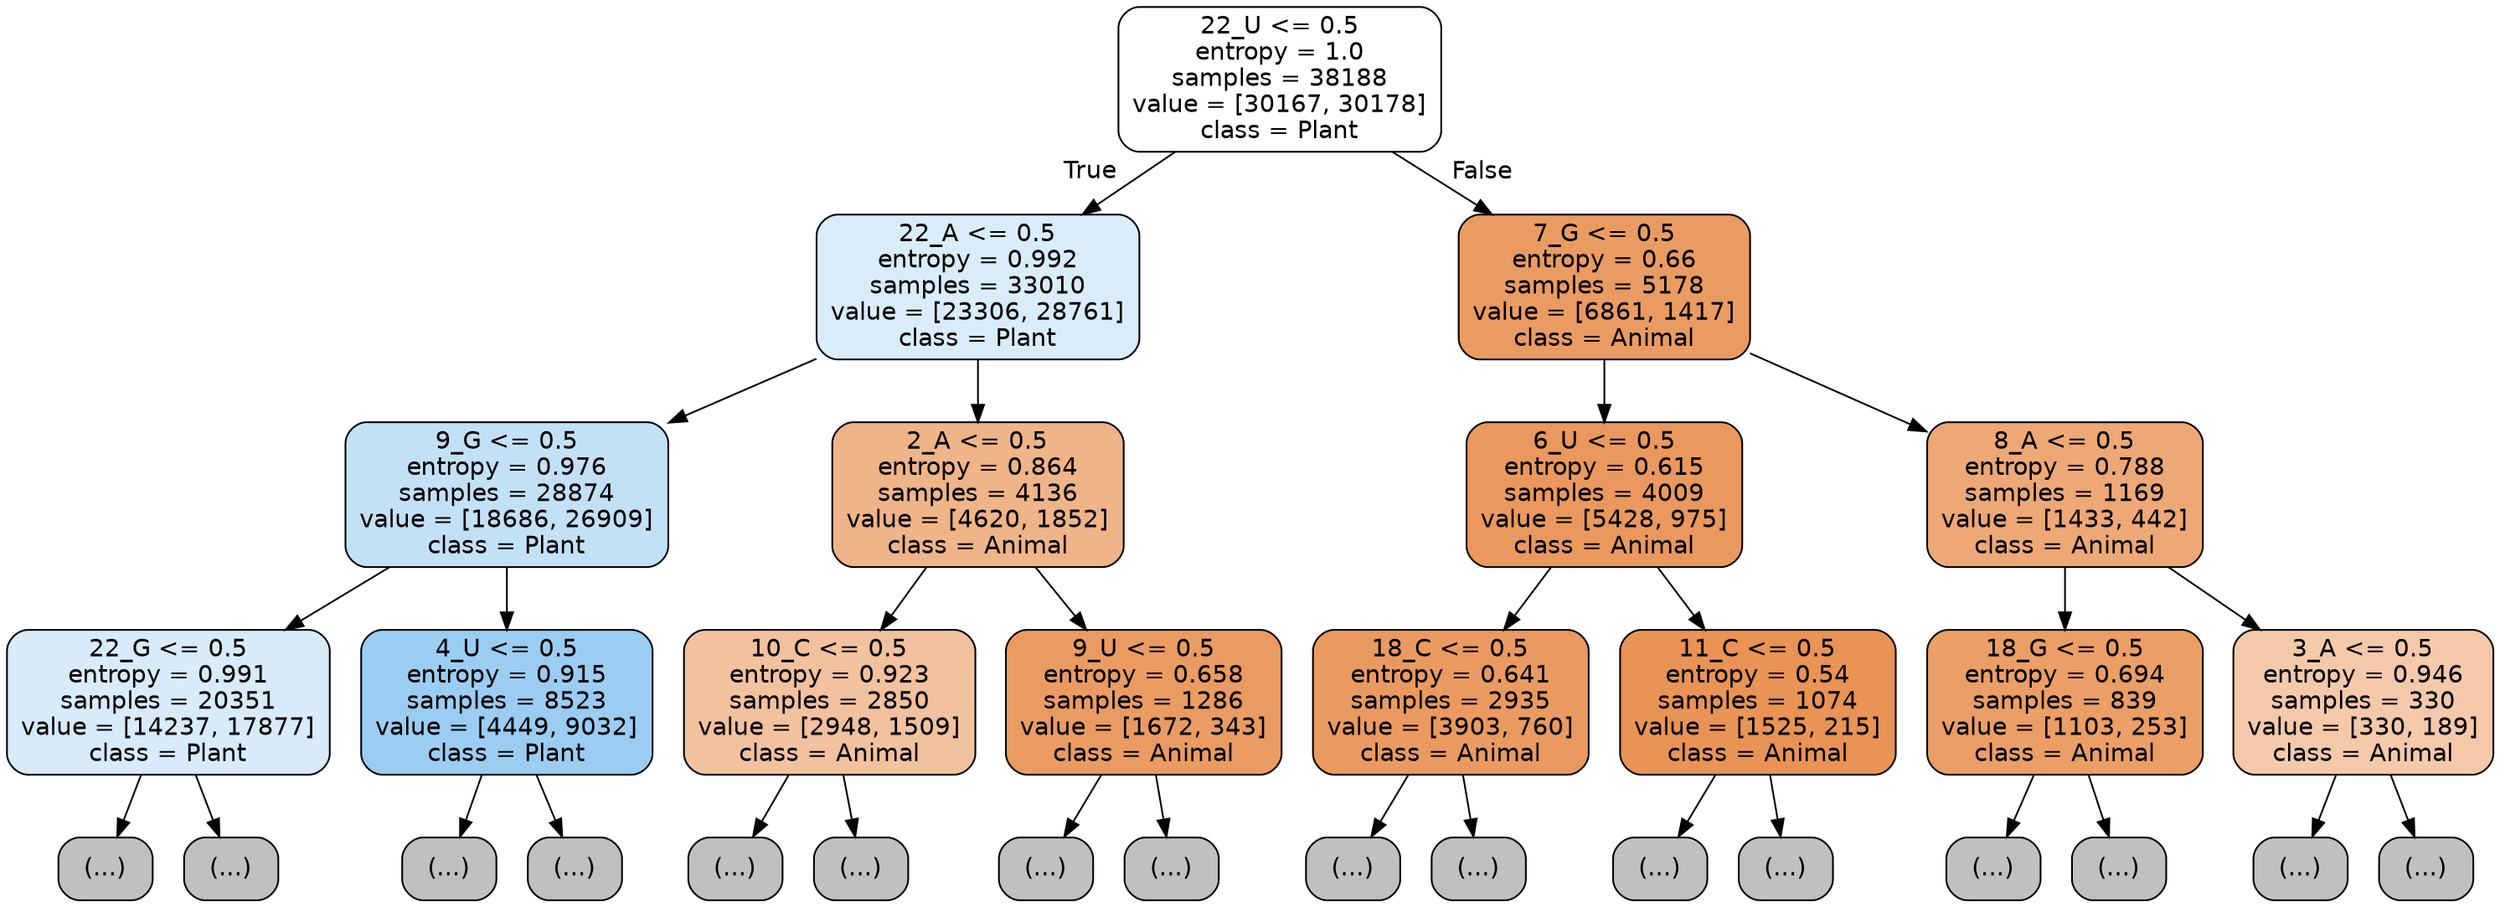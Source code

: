 digraph Tree {
node [shape=box, style="filled, rounded", color="black", fontname="helvetica"] ;
edge [fontname="helvetica"] ;
0 [label="22_U <= 0.5\nentropy = 1.0\nsamples = 38188\nvalue = [30167, 30178]\nclass = Plant", fillcolor="#ffffff"] ;
1 [label="22_A <= 0.5\nentropy = 0.992\nsamples = 33010\nvalue = [23306, 28761]\nclass = Plant", fillcolor="#d9ecfa"] ;
0 -> 1 [labeldistance=2.5, labelangle=45, headlabel="True"] ;
2 [label="9_G <= 0.5\nentropy = 0.976\nsamples = 28874\nvalue = [18686, 26909]\nclass = Plant", fillcolor="#c2e1f7"] ;
1 -> 2 ;
3 [label="22_G <= 0.5\nentropy = 0.991\nsamples = 20351\nvalue = [14237, 17877]\nclass = Plant", fillcolor="#d7ebfa"] ;
2 -> 3 ;
4 [label="(...)", fillcolor="#C0C0C0"] ;
3 -> 4 ;
7881 [label="(...)", fillcolor="#C0C0C0"] ;
3 -> 7881 ;
9276 [label="4_U <= 0.5\nentropy = 0.915\nsamples = 8523\nvalue = [4449, 9032]\nclass = Plant", fillcolor="#9bcdf2"] ;
2 -> 9276 ;
9277 [label="(...)", fillcolor="#C0C0C0"] ;
9276 -> 9277 ;
11844 [label="(...)", fillcolor="#C0C0C0"] ;
9276 -> 11844 ;
12607 [label="2_A <= 0.5\nentropy = 0.864\nsamples = 4136\nvalue = [4620, 1852]\nclass = Animal", fillcolor="#efb488"] ;
1 -> 12607 ;
12608 [label="10_C <= 0.5\nentropy = 0.923\nsamples = 2850\nvalue = [2948, 1509]\nclass = Animal", fillcolor="#f2c19e"] ;
12607 -> 12608 ;
12609 [label="(...)", fillcolor="#C0C0C0"] ;
12608 -> 12609 ;
13712 [label="(...)", fillcolor="#C0C0C0"] ;
12608 -> 13712 ;
14067 [label="9_U <= 0.5\nentropy = 0.658\nsamples = 1286\nvalue = [1672, 343]\nclass = Animal", fillcolor="#ea9b62"] ;
12607 -> 14067 ;
14068 [label="(...)", fillcolor="#C0C0C0"] ;
14067 -> 14068 ;
14423 [label="(...)", fillcolor="#C0C0C0"] ;
14067 -> 14423 ;
14562 [label="7_G <= 0.5\nentropy = 0.66\nsamples = 5178\nvalue = [6861, 1417]\nclass = Animal", fillcolor="#ea9b62"] ;
0 -> 14562 [labeldistance=2.5, labelangle=-45, headlabel="False"] ;
14563 [label="6_U <= 0.5\nentropy = 0.615\nsamples = 4009\nvalue = [5428, 975]\nclass = Animal", fillcolor="#ea985d"] ;
14562 -> 14563 ;
14564 [label="18_C <= 0.5\nentropy = 0.641\nsamples = 2935\nvalue = [3903, 760]\nclass = Animal", fillcolor="#ea9a60"] ;
14563 -> 14564 ;
14565 [label="(...)", fillcolor="#C0C0C0"] ;
14564 -> 14565 ;
15412 [label="(...)", fillcolor="#C0C0C0"] ;
14564 -> 15412 ;
15655 [label="11_C <= 0.5\nentropy = 0.54\nsamples = 1074\nvalue = [1525, 215]\nclass = Animal", fillcolor="#e99355"] ;
14563 -> 15655 ;
15656 [label="(...)", fillcolor="#C0C0C0"] ;
15655 -> 15656 ;
15915 [label="(...)", fillcolor="#C0C0C0"] ;
15655 -> 15915 ;
16010 [label="8_A <= 0.5\nentropy = 0.788\nsamples = 1169\nvalue = [1433, 442]\nclass = Animal", fillcolor="#eda876"] ;
14562 -> 16010 ;
16011 [label="18_G <= 0.5\nentropy = 0.694\nsamples = 839\nvalue = [1103, 253]\nclass = Animal", fillcolor="#eb9e66"] ;
16010 -> 16011 ;
16012 [label="(...)", fillcolor="#C0C0C0"] ;
16011 -> 16012 ;
16251 [label="(...)", fillcolor="#C0C0C0"] ;
16011 -> 16251 ;
16362 [label="3_A <= 0.5\nentropy = 0.946\nsamples = 330\nvalue = [330, 189]\nclass = Animal", fillcolor="#f4c9aa"] ;
16010 -> 16362 ;
16363 [label="(...)", fillcolor="#C0C0C0"] ;
16362 -> 16363 ;
16466 [label="(...)", fillcolor="#C0C0C0"] ;
16362 -> 16466 ;
}